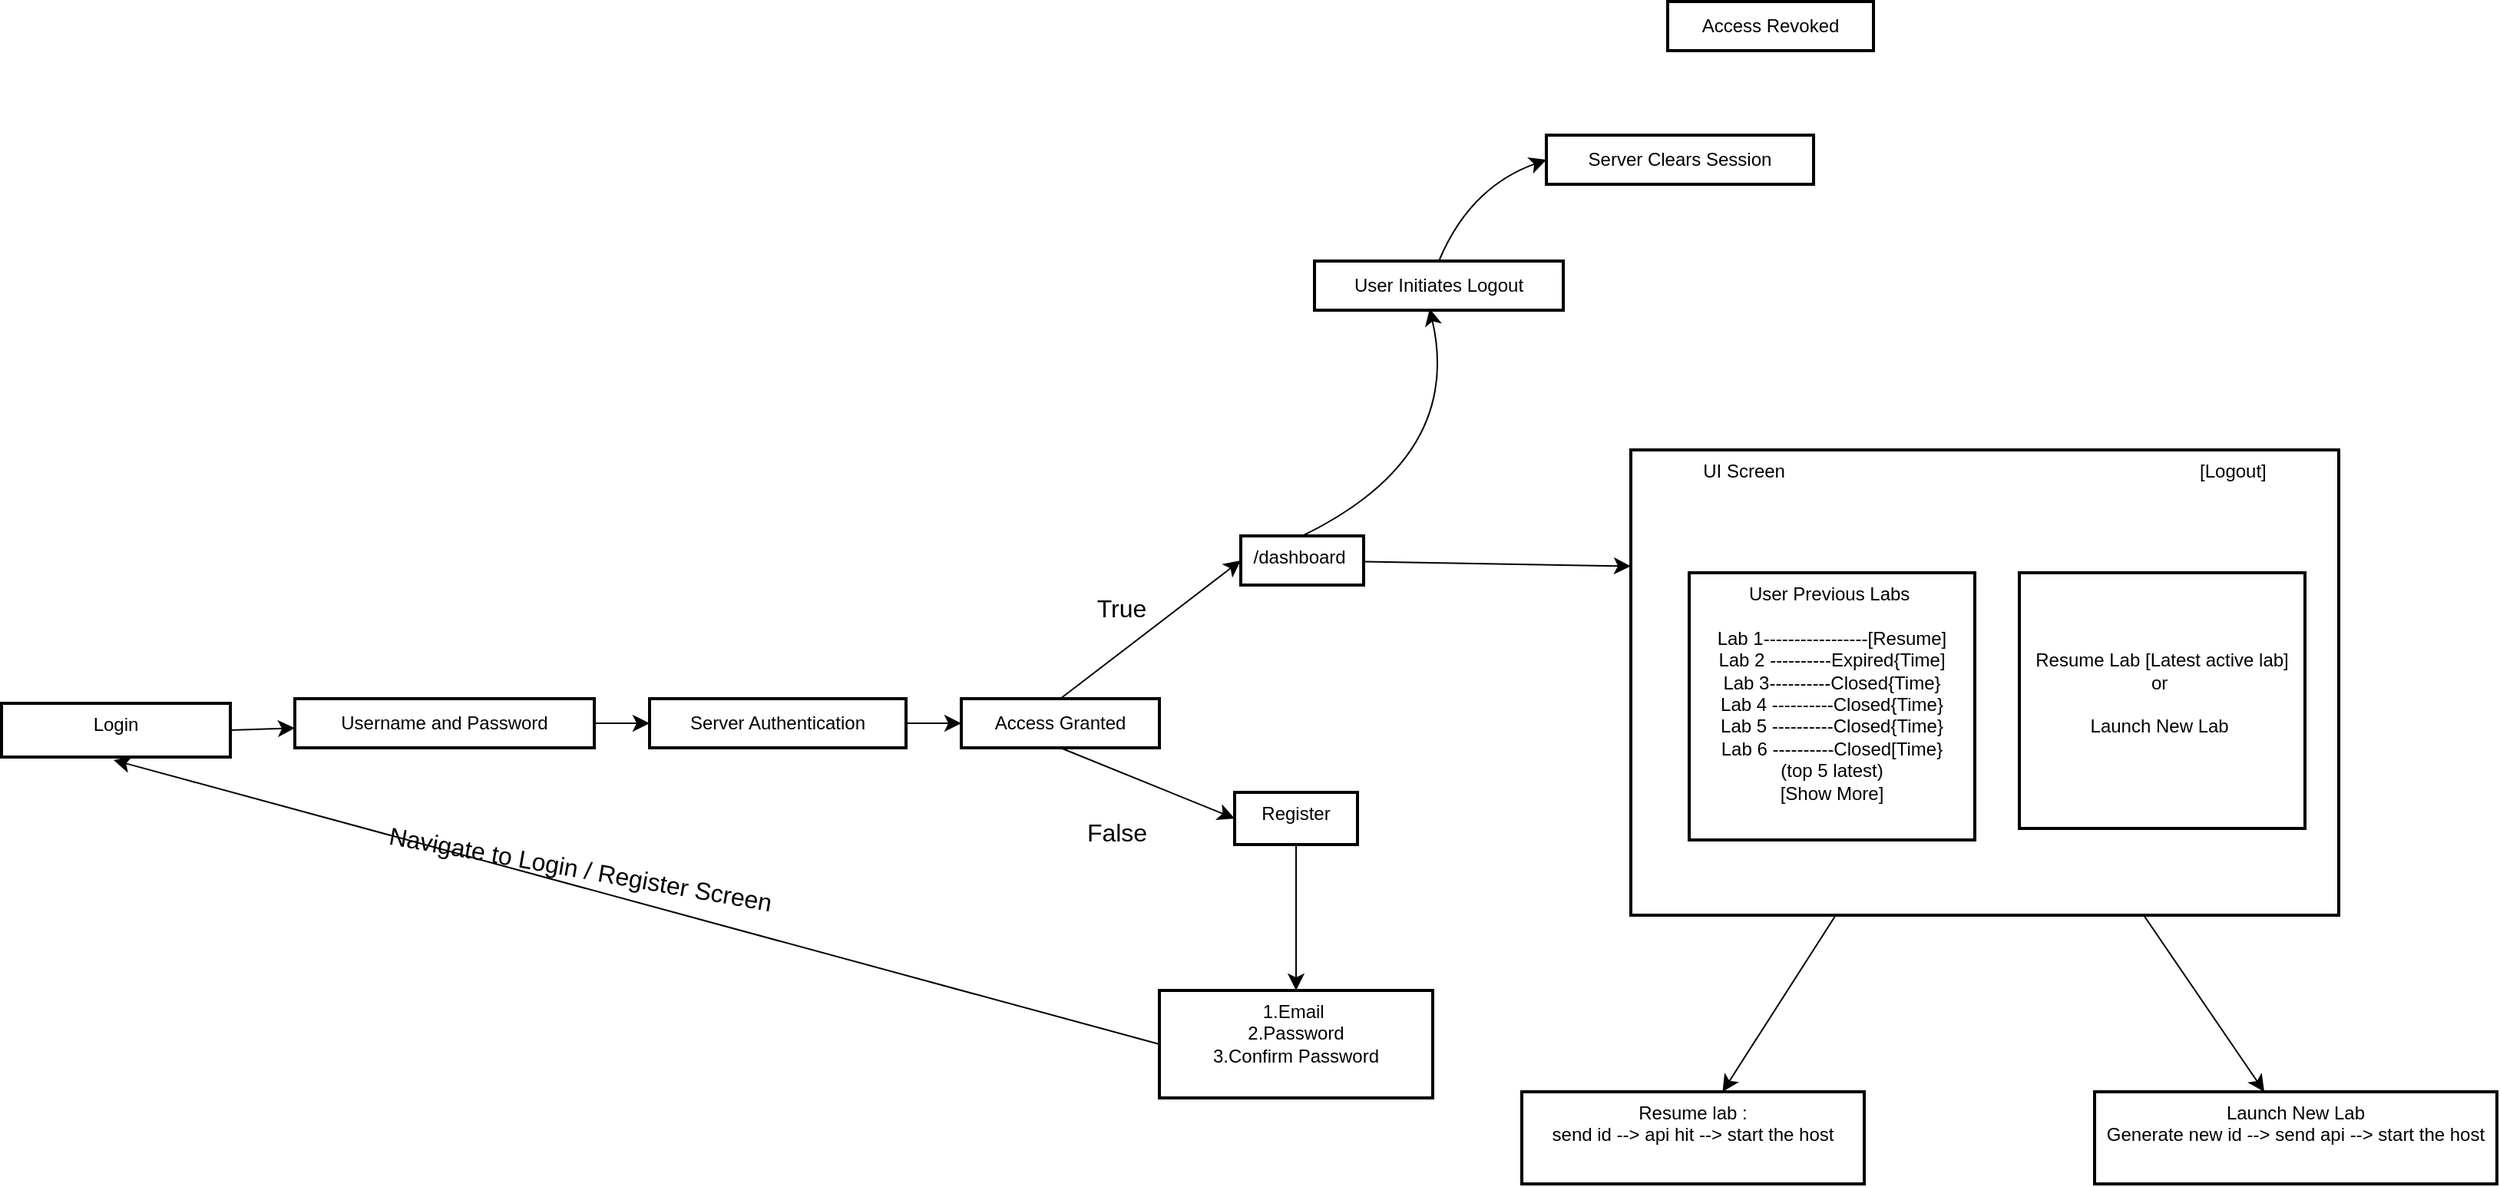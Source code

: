 <mxfile version="24.7.6">
  <diagram name="Page-1" id="C5YBU83a2nB2cmVFLfzK">
    <mxGraphModel dx="1506" dy="883" grid="0" gridSize="10" guides="1" tooltips="1" connect="1" arrows="1" fold="1" page="0" pageScale="1" pageWidth="827" pageHeight="1169" math="0" shadow="0">
      <root>
        <mxCell id="0" />
        <mxCell id="1" parent="0" />
        <mxCell id="LfRBJ-au9AqvWzFYhdrF-33" value="" style="edgeStyle=none;curved=1;rounded=0;orthogonalLoop=1;jettySize=auto;html=1;fontSize=12;startSize=8;endSize=8;" edge="1" parent="1" source="2" target="LfRBJ-au9AqvWzFYhdrF-32">
          <mxGeometry relative="1" as="geometry" />
        </mxCell>
        <mxCell id="2" value="Register" style="whiteSpace=wrap;strokeWidth=2;verticalAlign=top;" parent="1" vertex="1">
          <mxGeometry x="454" y="184" width="80" height="34" as="geometry" />
        </mxCell>
        <mxCell id="5" value="Access Revoked" style="whiteSpace=wrap;strokeWidth=2;" parent="1" vertex="1">
          <mxGeometry x="736" y="-331" width="134" height="32" as="geometry" />
        </mxCell>
        <mxCell id="LfRBJ-au9AqvWzFYhdrF-25" style="edgeStyle=none;curved=1;rounded=0;orthogonalLoop=1;jettySize=auto;html=1;exitX=1;exitY=0.5;exitDx=0;exitDy=0;fontSize=12;startSize=8;endSize=8;" edge="1" parent="1" source="6" target="7">
          <mxGeometry relative="1" as="geometry" />
        </mxCell>
        <mxCell id="6" value="Login" style="whiteSpace=wrap;strokeWidth=2;verticalAlign=top;" parent="1" vertex="1">
          <mxGeometry x="-349" y="126" width="149" height="35" as="geometry" />
        </mxCell>
        <mxCell id="LfRBJ-au9AqvWzFYhdrF-26" style="edgeStyle=none;curved=1;rounded=0;orthogonalLoop=1;jettySize=auto;html=1;exitX=1;exitY=0.5;exitDx=0;exitDy=0;entryX=0;entryY=0.5;entryDx=0;entryDy=0;fontSize=12;startSize=8;endSize=8;" edge="1" parent="1" source="7" target="8">
          <mxGeometry relative="1" as="geometry" />
        </mxCell>
        <mxCell id="7" value="Username and Password" style="whiteSpace=wrap;strokeWidth=2;" parent="1" vertex="1">
          <mxGeometry x="-158" y="123" width="195" height="32" as="geometry" />
        </mxCell>
        <mxCell id="LfRBJ-au9AqvWzFYhdrF-27" style="edgeStyle=none;curved=1;rounded=0;orthogonalLoop=1;jettySize=auto;html=1;exitX=1;exitY=0.5;exitDx=0;exitDy=0;entryX=0;entryY=0.5;entryDx=0;entryDy=0;fontSize=12;startSize=8;endSize=8;" edge="1" parent="1" source="8" target="9">
          <mxGeometry relative="1" as="geometry" />
        </mxCell>
        <mxCell id="8" value="Server Authentication" style="whiteSpace=wrap;strokeWidth=2;" parent="1" vertex="1">
          <mxGeometry x="73" y="123" width="167" height="32" as="geometry" />
        </mxCell>
        <mxCell id="LfRBJ-au9AqvWzFYhdrF-28" style="edgeStyle=none;curved=1;rounded=0;orthogonalLoop=1;jettySize=auto;html=1;exitX=0.5;exitY=0;exitDx=0;exitDy=0;entryX=0;entryY=0.5;entryDx=0;entryDy=0;fontSize=12;startSize=8;endSize=8;" edge="1" parent="1" source="9" target="LfRBJ-au9AqvWzFYhdrF-20">
          <mxGeometry relative="1" as="geometry" />
        </mxCell>
        <mxCell id="LfRBJ-au9AqvWzFYhdrF-29" style="edgeStyle=none;curved=1;rounded=0;orthogonalLoop=1;jettySize=auto;html=1;exitX=0.5;exitY=1;exitDx=0;exitDy=0;entryX=0;entryY=0.5;entryDx=0;entryDy=0;fontSize=12;startSize=8;endSize=8;" edge="1" parent="1" source="9" target="2">
          <mxGeometry relative="1" as="geometry" />
        </mxCell>
        <mxCell id="9" value="Access Granted" style="whiteSpace=wrap;strokeWidth=2;" parent="1" vertex="1">
          <mxGeometry x="276" y="123" width="129" height="32" as="geometry" />
        </mxCell>
        <mxCell id="LfRBJ-au9AqvWzFYhdrF-17" style="edgeStyle=none;curved=1;rounded=0;orthogonalLoop=1;jettySize=auto;html=1;exitX=0.5;exitY=1;exitDx=0;exitDy=0;fontSize=12;startSize=8;endSize=8;" edge="1" parent="1" source="2" target="2">
          <mxGeometry relative="1" as="geometry" />
        </mxCell>
        <mxCell id="LfRBJ-au9AqvWzFYhdrF-42" value="" style="edgeStyle=none;curved=1;rounded=0;orthogonalLoop=1;jettySize=auto;html=1;fontSize=12;startSize=8;endSize=8;entryX=0;entryY=0.25;entryDx=0;entryDy=0;" edge="1" parent="1" source="LfRBJ-au9AqvWzFYhdrF-20" target="LfRBJ-au9AqvWzFYhdrF-41">
          <mxGeometry relative="1" as="geometry" />
        </mxCell>
        <mxCell id="LfRBJ-au9AqvWzFYhdrF-44" style="edgeStyle=none;curved=1;rounded=0;orthogonalLoop=1;jettySize=auto;html=1;exitX=0.5;exitY=0;exitDx=0;exitDy=0;fontSize=12;startSize=8;endSize=8;entryX=0.463;entryY=0.969;entryDx=0;entryDy=0;entryPerimeter=0;" edge="1" parent="1" source="LfRBJ-au9AqvWzFYhdrF-20" target="LfRBJ-au9AqvWzFYhdrF-43">
          <mxGeometry relative="1" as="geometry">
            <mxPoint x="653" y="-126" as="targetPoint" />
            <Array as="points">
              <mxPoint x="603" y="-34" />
            </Array>
          </mxGeometry>
        </mxCell>
        <mxCell id="LfRBJ-au9AqvWzFYhdrF-20" value="/dashboard " style="whiteSpace=wrap;strokeWidth=2;verticalAlign=top;" vertex="1" parent="1">
          <mxGeometry x="458" y="17" width="80" height="32" as="geometry" />
        </mxCell>
        <mxCell id="LfRBJ-au9AqvWzFYhdrF-21" style="edgeStyle=none;curved=1;rounded=0;orthogonalLoop=1;jettySize=auto;html=1;exitX=0.5;exitY=0;exitDx=0;exitDy=0;fontSize=12;startSize=8;endSize=8;" edge="1" parent="1" source="LfRBJ-au9AqvWzFYhdrF-20" target="LfRBJ-au9AqvWzFYhdrF-20">
          <mxGeometry relative="1" as="geometry" />
        </mxCell>
        <mxCell id="LfRBJ-au9AqvWzFYhdrF-30" value="True" style="text;html=1;align=center;verticalAlign=middle;resizable=0;points=[];autosize=1;strokeColor=none;fillColor=none;fontSize=16;" vertex="1" parent="1">
          <mxGeometry x="355" y="48" width="50" height="31" as="geometry" />
        </mxCell>
        <mxCell id="LfRBJ-au9AqvWzFYhdrF-31" value="False" style="text;html=1;align=center;verticalAlign=middle;resizable=0;points=[];autosize=1;strokeColor=none;fillColor=none;fontSize=16;" vertex="1" parent="1">
          <mxGeometry x="348" y="194" width="57" height="31" as="geometry" />
        </mxCell>
        <mxCell id="LfRBJ-au9AqvWzFYhdrF-35" style="edgeStyle=none;curved=1;rounded=0;orthogonalLoop=1;jettySize=auto;html=1;exitX=0;exitY=0.5;exitDx=0;exitDy=0;fontSize=12;startSize=8;endSize=8;" edge="1" parent="1" source="LfRBJ-au9AqvWzFYhdrF-32">
          <mxGeometry relative="1" as="geometry">
            <mxPoint x="-276" y="163" as="targetPoint" />
          </mxGeometry>
        </mxCell>
        <mxCell id="LfRBJ-au9AqvWzFYhdrF-32" value="1.Email &#xa;2.Password&#xa;3.Confirm Password" style="whiteSpace=wrap;strokeWidth=2;verticalAlign=top;" vertex="1" parent="1">
          <mxGeometry x="405" y="313" width="178" height="70" as="geometry" />
        </mxCell>
        <mxCell id="LfRBJ-au9AqvWzFYhdrF-36" value="Navigate to Login / Register Screen&amp;nbsp;" style="text;html=1;align=center;verticalAlign=middle;resizable=0;points=[];autosize=1;strokeColor=none;fillColor=none;fontSize=16;rotation=10;" vertex="1" parent="1">
          <mxGeometry x="-108" y="218" width="275" height="31" as="geometry" />
        </mxCell>
        <mxCell id="LfRBJ-au9AqvWzFYhdrF-55" value="" style="edgeStyle=none;curved=1;rounded=0;orthogonalLoop=1;jettySize=auto;html=1;fontSize=12;startSize=8;endSize=8;" edge="1" parent="1" source="LfRBJ-au9AqvWzFYhdrF-41" target="LfRBJ-au9AqvWzFYhdrF-54">
          <mxGeometry relative="1" as="geometry" />
        </mxCell>
        <mxCell id="LfRBJ-au9AqvWzFYhdrF-57" value="" style="edgeStyle=none;curved=1;rounded=0;orthogonalLoop=1;jettySize=auto;html=1;fontSize=12;startSize=8;endSize=8;" edge="1" parent="1" source="LfRBJ-au9AqvWzFYhdrF-41" target="LfRBJ-au9AqvWzFYhdrF-56">
          <mxGeometry relative="1" as="geometry" />
        </mxCell>
        <mxCell id="LfRBJ-au9AqvWzFYhdrF-41" value="UI Screen&amp;nbsp; &amp;nbsp; &amp;nbsp; &amp;nbsp; &amp;nbsp; &amp;nbsp; &amp;nbsp; &amp;nbsp; &amp;nbsp; &amp;nbsp; &amp;nbsp; &amp;nbsp; &amp;nbsp; &amp;nbsp; &amp;nbsp; &amp;nbsp; &amp;nbsp; &amp;nbsp; &amp;nbsp; &amp;nbsp; &amp;nbsp; &amp;nbsp; &amp;nbsp; &amp;nbsp; &amp;nbsp; &amp;nbsp; &amp;nbsp; &amp;nbsp; &amp;nbsp; &amp;nbsp; &amp;nbsp; &amp;nbsp; &amp;nbsp; &amp;nbsp; &amp;nbsp; &amp;nbsp; &amp;nbsp; &amp;nbsp; &amp;nbsp; &amp;nbsp; &amp;nbsp;[Logout]&lt;div&gt;&lt;br&gt;&lt;/div&gt;&lt;div&gt;&lt;br&gt;&lt;/div&gt;" style="whiteSpace=wrap;html=1;verticalAlign=top;strokeWidth=2;" vertex="1" parent="1">
          <mxGeometry x="712" y="-39" width="461" height="303" as="geometry" />
        </mxCell>
        <mxCell id="LfRBJ-au9AqvWzFYhdrF-46" style="edgeStyle=none;curved=1;rounded=0;orthogonalLoop=1;jettySize=auto;html=1;exitX=0.5;exitY=0;exitDx=0;exitDy=0;entryX=0;entryY=0.5;entryDx=0;entryDy=0;fontSize=12;startSize=8;endSize=8;" edge="1" parent="1" source="LfRBJ-au9AqvWzFYhdrF-43" target="LfRBJ-au9AqvWzFYhdrF-45">
          <mxGeometry relative="1" as="geometry">
            <Array as="points">
              <mxPoint x="607" y="-210" />
            </Array>
          </mxGeometry>
        </mxCell>
        <mxCell id="LfRBJ-au9AqvWzFYhdrF-43" value="User Initiates Logout" style="whiteSpace=wrap;strokeWidth=2;" vertex="1" parent="1">
          <mxGeometry x="506" y="-162" width="162" height="32" as="geometry" />
        </mxCell>
        <mxCell id="LfRBJ-au9AqvWzFYhdrF-45" value="Server Clears Session" style="whiteSpace=wrap;strokeWidth=2;" vertex="1" parent="1">
          <mxGeometry x="657" y="-244" width="174" height="32" as="geometry" />
        </mxCell>
        <mxCell id="LfRBJ-au9AqvWzFYhdrF-51" value="User Previous Labs&amp;nbsp;&lt;div&gt;&lt;br&gt;&lt;/div&gt;&lt;div&gt;Lab 1-----------------[Resume]&lt;/div&gt;&lt;div&gt;Lab 2 ----------Expired{Time]&lt;/div&gt;&lt;div&gt;Lab 3----------Closed{Time}&lt;br&gt;&lt;/div&gt;&lt;div&gt;Lab 4 ----------Closed{Time}&lt;br&gt;&lt;/div&gt;&lt;div&gt;Lab 5 ----------Closed{Time}&lt;br&gt;&lt;/div&gt;&lt;div&gt;Lab 6 ----------Closed[Time}&lt;br&gt;&lt;/div&gt;&lt;div&gt;(top 5 latest)&lt;/div&gt;&lt;div&gt;[Show More]&lt;/div&gt;" style="whiteSpace=wrap;html=1;verticalAlign=top;strokeWidth=2;" vertex="1" parent="1">
          <mxGeometry x="750" y="41" width="186" height="174" as="geometry" />
        </mxCell>
        <mxCell id="LfRBJ-au9AqvWzFYhdrF-52" value="&lt;div&gt;&lt;br&gt;&lt;/div&gt;&lt;div&gt;&lt;br&gt;&lt;/div&gt;&lt;div&gt;&lt;br&gt;&lt;/div&gt;Resume Lab [Latest active lab]&lt;div&gt;or&amp;nbsp;&lt;/div&gt;&lt;div&gt;&lt;br&gt;&lt;/div&gt;&lt;div&gt;Launch New Lab&amp;nbsp;&lt;/div&gt;" style="whiteSpace=wrap;html=1;verticalAlign=top;strokeWidth=2;" vertex="1" parent="1">
          <mxGeometry x="965" y="41" width="186" height="166.5" as="geometry" />
        </mxCell>
        <mxCell id="LfRBJ-au9AqvWzFYhdrF-54" value="Resume lab :&lt;div&gt;send id --&amp;gt; api hit --&amp;gt; start the host&lt;/div&gt;" style="whiteSpace=wrap;html=1;verticalAlign=top;strokeWidth=2;" vertex="1" parent="1">
          <mxGeometry x="641" y="379" width="223" height="60" as="geometry" />
        </mxCell>
        <mxCell id="LfRBJ-au9AqvWzFYhdrF-56" value="Launch New Lab&lt;div&gt;Generate new id --&amp;gt; send api --&amp;gt; start the host&lt;/div&gt;" style="whiteSpace=wrap;html=1;verticalAlign=top;strokeWidth=2;" vertex="1" parent="1">
          <mxGeometry x="1014" y="379" width="262" height="60" as="geometry" />
        </mxCell>
      </root>
    </mxGraphModel>
  </diagram>
</mxfile>
